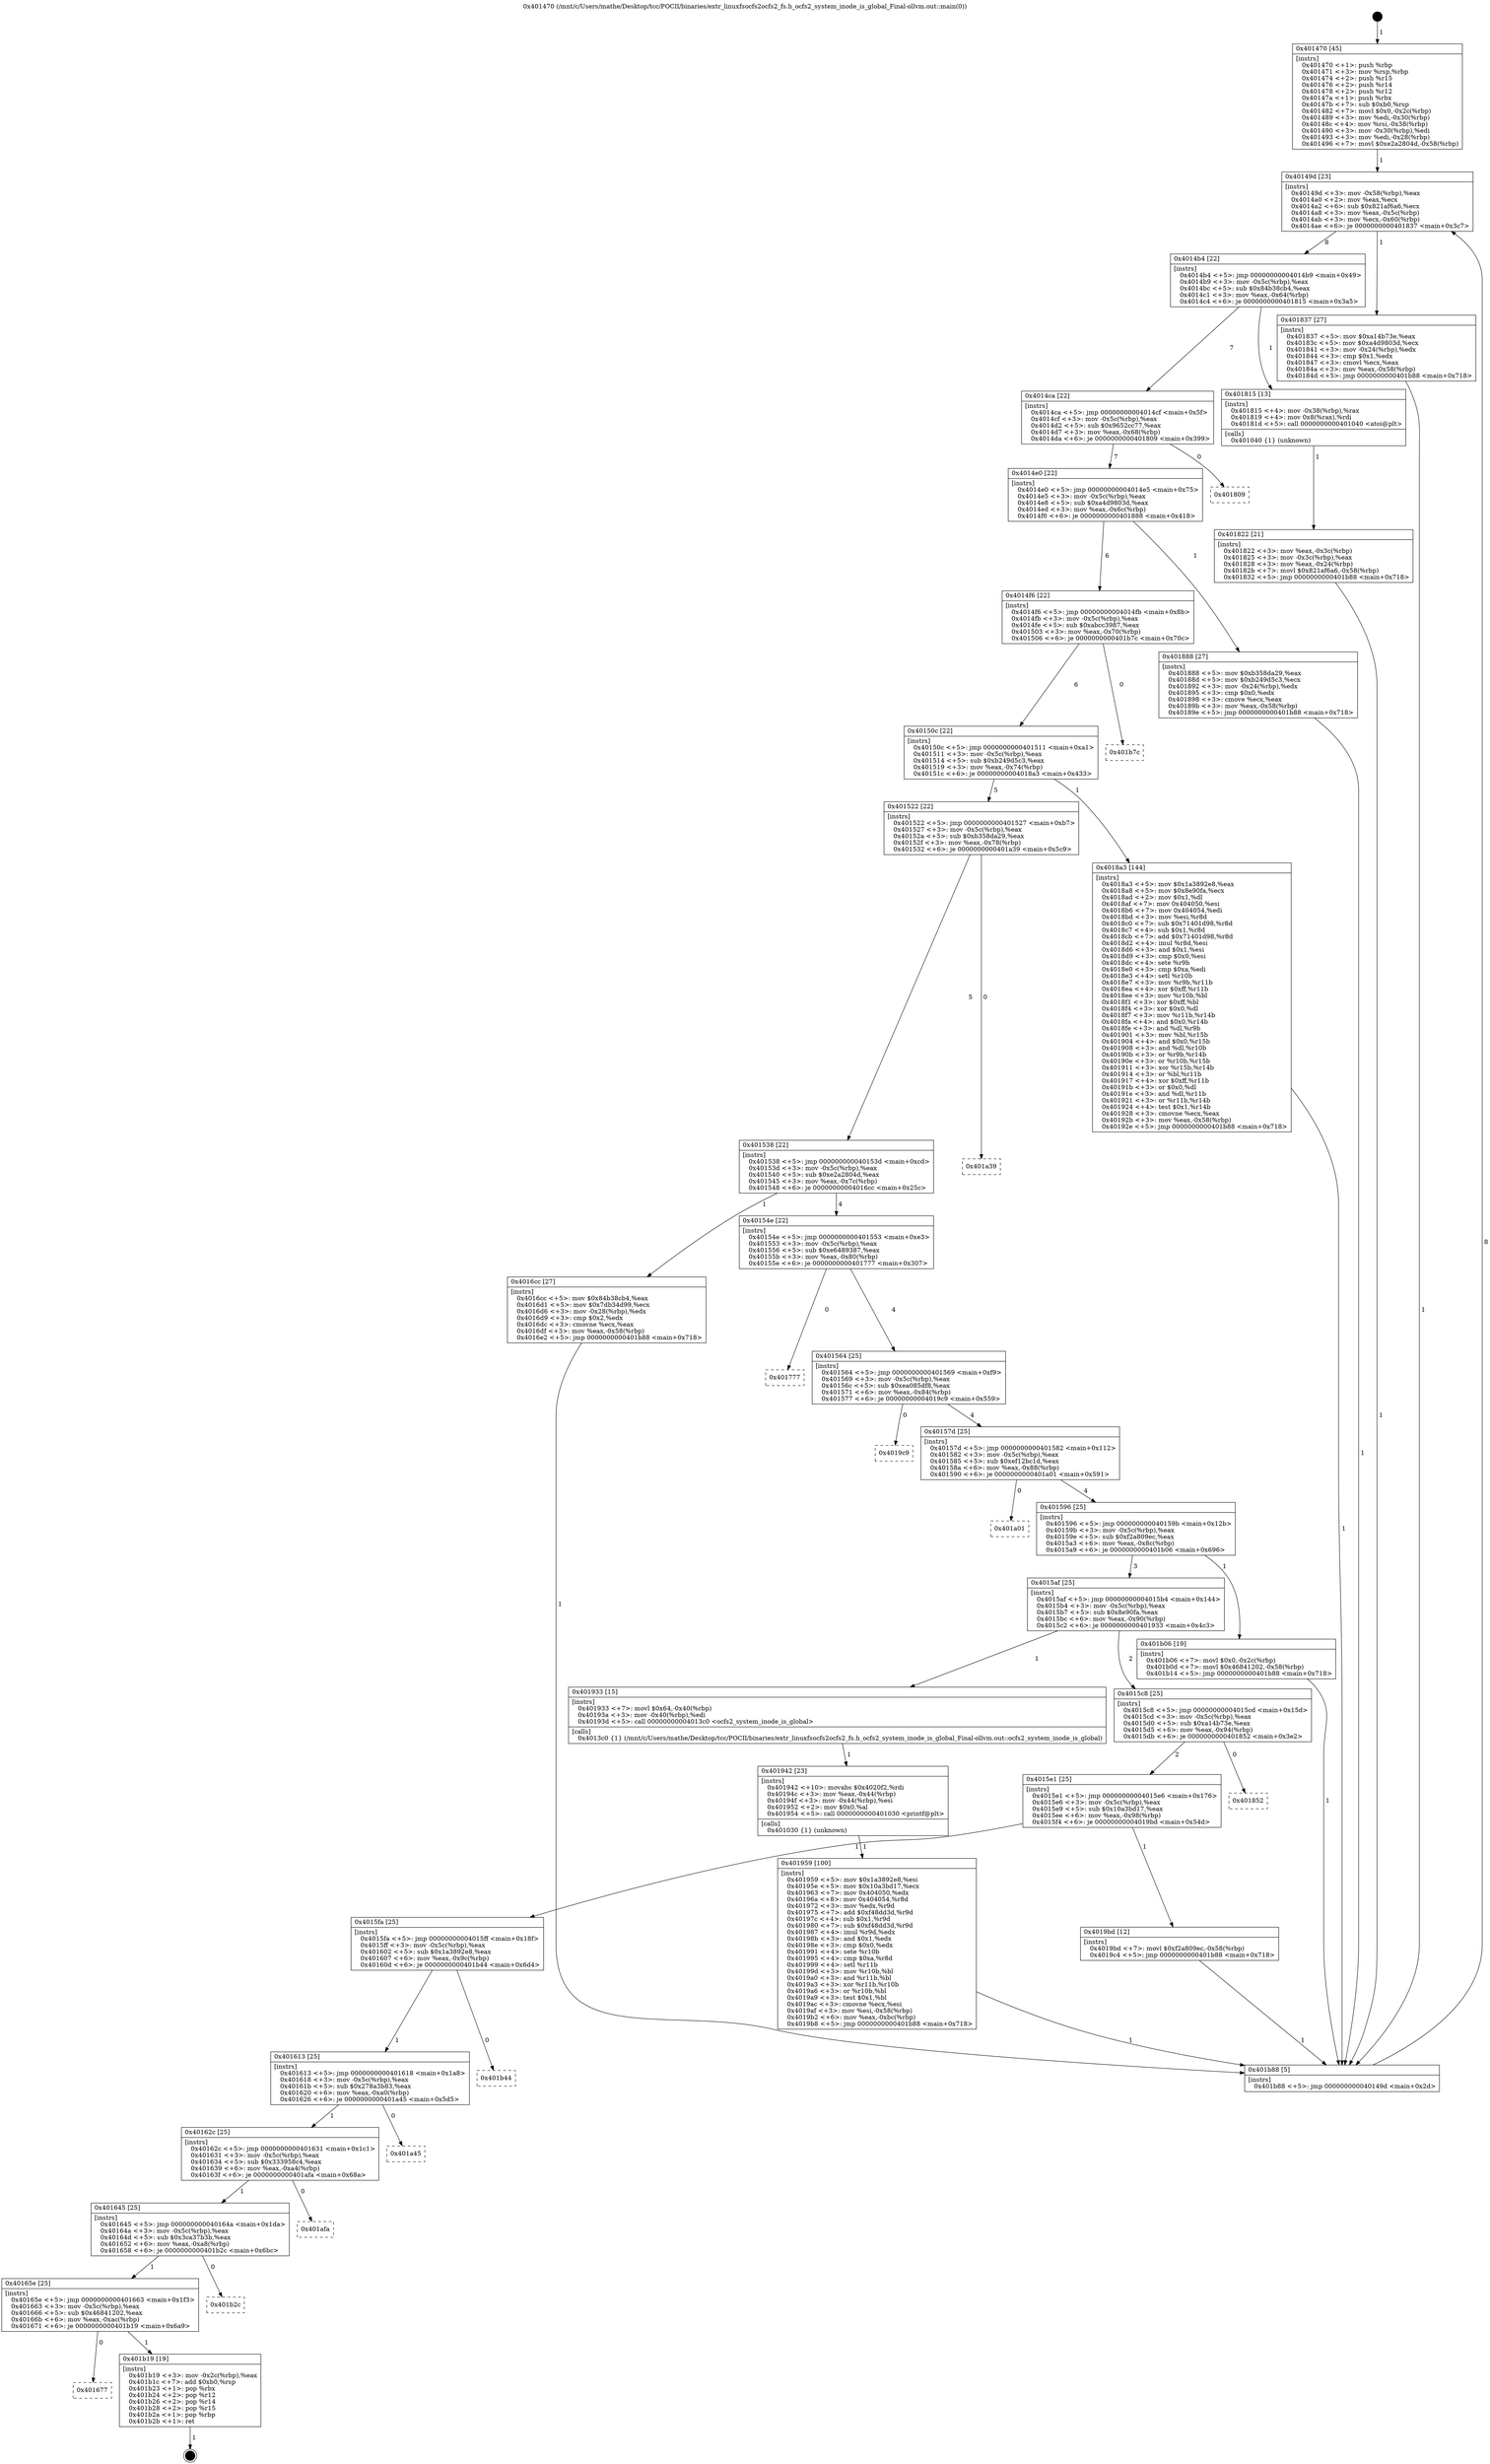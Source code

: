 digraph "0x401470" {
  label = "0x401470 (/mnt/c/Users/mathe/Desktop/tcc/POCII/binaries/extr_linuxfsocfs2ocfs2_fs.h_ocfs2_system_inode_is_global_Final-ollvm.out::main(0))"
  labelloc = "t"
  node[shape=record]

  Entry [label="",width=0.3,height=0.3,shape=circle,fillcolor=black,style=filled]
  "0x40149d" [label="{
     0x40149d [23]\l
     | [instrs]\l
     &nbsp;&nbsp;0x40149d \<+3\>: mov -0x58(%rbp),%eax\l
     &nbsp;&nbsp;0x4014a0 \<+2\>: mov %eax,%ecx\l
     &nbsp;&nbsp;0x4014a2 \<+6\>: sub $0x821af6a6,%ecx\l
     &nbsp;&nbsp;0x4014a8 \<+3\>: mov %eax,-0x5c(%rbp)\l
     &nbsp;&nbsp;0x4014ab \<+3\>: mov %ecx,-0x60(%rbp)\l
     &nbsp;&nbsp;0x4014ae \<+6\>: je 0000000000401837 \<main+0x3c7\>\l
  }"]
  "0x401837" [label="{
     0x401837 [27]\l
     | [instrs]\l
     &nbsp;&nbsp;0x401837 \<+5\>: mov $0xa14b73e,%eax\l
     &nbsp;&nbsp;0x40183c \<+5\>: mov $0xa4d9803d,%ecx\l
     &nbsp;&nbsp;0x401841 \<+3\>: mov -0x24(%rbp),%edx\l
     &nbsp;&nbsp;0x401844 \<+3\>: cmp $0x1,%edx\l
     &nbsp;&nbsp;0x401847 \<+3\>: cmovl %ecx,%eax\l
     &nbsp;&nbsp;0x40184a \<+3\>: mov %eax,-0x58(%rbp)\l
     &nbsp;&nbsp;0x40184d \<+5\>: jmp 0000000000401b88 \<main+0x718\>\l
  }"]
  "0x4014b4" [label="{
     0x4014b4 [22]\l
     | [instrs]\l
     &nbsp;&nbsp;0x4014b4 \<+5\>: jmp 00000000004014b9 \<main+0x49\>\l
     &nbsp;&nbsp;0x4014b9 \<+3\>: mov -0x5c(%rbp),%eax\l
     &nbsp;&nbsp;0x4014bc \<+5\>: sub $0x84b38cb4,%eax\l
     &nbsp;&nbsp;0x4014c1 \<+3\>: mov %eax,-0x64(%rbp)\l
     &nbsp;&nbsp;0x4014c4 \<+6\>: je 0000000000401815 \<main+0x3a5\>\l
  }"]
  Exit [label="",width=0.3,height=0.3,shape=circle,fillcolor=black,style=filled,peripheries=2]
  "0x401815" [label="{
     0x401815 [13]\l
     | [instrs]\l
     &nbsp;&nbsp;0x401815 \<+4\>: mov -0x38(%rbp),%rax\l
     &nbsp;&nbsp;0x401819 \<+4\>: mov 0x8(%rax),%rdi\l
     &nbsp;&nbsp;0x40181d \<+5\>: call 0000000000401040 \<atoi@plt\>\l
     | [calls]\l
     &nbsp;&nbsp;0x401040 \{1\} (unknown)\l
  }"]
  "0x4014ca" [label="{
     0x4014ca [22]\l
     | [instrs]\l
     &nbsp;&nbsp;0x4014ca \<+5\>: jmp 00000000004014cf \<main+0x5f\>\l
     &nbsp;&nbsp;0x4014cf \<+3\>: mov -0x5c(%rbp),%eax\l
     &nbsp;&nbsp;0x4014d2 \<+5\>: sub $0x9652cc77,%eax\l
     &nbsp;&nbsp;0x4014d7 \<+3\>: mov %eax,-0x68(%rbp)\l
     &nbsp;&nbsp;0x4014da \<+6\>: je 0000000000401809 \<main+0x399\>\l
  }"]
  "0x401677" [label="{
     0x401677\l
  }", style=dashed]
  "0x401809" [label="{
     0x401809\l
  }", style=dashed]
  "0x4014e0" [label="{
     0x4014e0 [22]\l
     | [instrs]\l
     &nbsp;&nbsp;0x4014e0 \<+5\>: jmp 00000000004014e5 \<main+0x75\>\l
     &nbsp;&nbsp;0x4014e5 \<+3\>: mov -0x5c(%rbp),%eax\l
     &nbsp;&nbsp;0x4014e8 \<+5\>: sub $0xa4d9803d,%eax\l
     &nbsp;&nbsp;0x4014ed \<+3\>: mov %eax,-0x6c(%rbp)\l
     &nbsp;&nbsp;0x4014f0 \<+6\>: je 0000000000401888 \<main+0x418\>\l
  }"]
  "0x401b19" [label="{
     0x401b19 [19]\l
     | [instrs]\l
     &nbsp;&nbsp;0x401b19 \<+3\>: mov -0x2c(%rbp),%eax\l
     &nbsp;&nbsp;0x401b1c \<+7\>: add $0xb0,%rsp\l
     &nbsp;&nbsp;0x401b23 \<+1\>: pop %rbx\l
     &nbsp;&nbsp;0x401b24 \<+2\>: pop %r12\l
     &nbsp;&nbsp;0x401b26 \<+2\>: pop %r14\l
     &nbsp;&nbsp;0x401b28 \<+2\>: pop %r15\l
     &nbsp;&nbsp;0x401b2a \<+1\>: pop %rbp\l
     &nbsp;&nbsp;0x401b2b \<+1\>: ret\l
  }"]
  "0x401888" [label="{
     0x401888 [27]\l
     | [instrs]\l
     &nbsp;&nbsp;0x401888 \<+5\>: mov $0xb358da29,%eax\l
     &nbsp;&nbsp;0x40188d \<+5\>: mov $0xb249d5c3,%ecx\l
     &nbsp;&nbsp;0x401892 \<+3\>: mov -0x24(%rbp),%edx\l
     &nbsp;&nbsp;0x401895 \<+3\>: cmp $0x0,%edx\l
     &nbsp;&nbsp;0x401898 \<+3\>: cmove %ecx,%eax\l
     &nbsp;&nbsp;0x40189b \<+3\>: mov %eax,-0x58(%rbp)\l
     &nbsp;&nbsp;0x40189e \<+5\>: jmp 0000000000401b88 \<main+0x718\>\l
  }"]
  "0x4014f6" [label="{
     0x4014f6 [22]\l
     | [instrs]\l
     &nbsp;&nbsp;0x4014f6 \<+5\>: jmp 00000000004014fb \<main+0x8b\>\l
     &nbsp;&nbsp;0x4014fb \<+3\>: mov -0x5c(%rbp),%eax\l
     &nbsp;&nbsp;0x4014fe \<+5\>: sub $0xabcc3987,%eax\l
     &nbsp;&nbsp;0x401503 \<+3\>: mov %eax,-0x70(%rbp)\l
     &nbsp;&nbsp;0x401506 \<+6\>: je 0000000000401b7c \<main+0x70c\>\l
  }"]
  "0x40165e" [label="{
     0x40165e [25]\l
     | [instrs]\l
     &nbsp;&nbsp;0x40165e \<+5\>: jmp 0000000000401663 \<main+0x1f3\>\l
     &nbsp;&nbsp;0x401663 \<+3\>: mov -0x5c(%rbp),%eax\l
     &nbsp;&nbsp;0x401666 \<+5\>: sub $0x46841202,%eax\l
     &nbsp;&nbsp;0x40166b \<+6\>: mov %eax,-0xac(%rbp)\l
     &nbsp;&nbsp;0x401671 \<+6\>: je 0000000000401b19 \<main+0x6a9\>\l
  }"]
  "0x401b7c" [label="{
     0x401b7c\l
  }", style=dashed]
  "0x40150c" [label="{
     0x40150c [22]\l
     | [instrs]\l
     &nbsp;&nbsp;0x40150c \<+5\>: jmp 0000000000401511 \<main+0xa1\>\l
     &nbsp;&nbsp;0x401511 \<+3\>: mov -0x5c(%rbp),%eax\l
     &nbsp;&nbsp;0x401514 \<+5\>: sub $0xb249d5c3,%eax\l
     &nbsp;&nbsp;0x401519 \<+3\>: mov %eax,-0x74(%rbp)\l
     &nbsp;&nbsp;0x40151c \<+6\>: je 00000000004018a3 \<main+0x433\>\l
  }"]
  "0x401b2c" [label="{
     0x401b2c\l
  }", style=dashed]
  "0x4018a3" [label="{
     0x4018a3 [144]\l
     | [instrs]\l
     &nbsp;&nbsp;0x4018a3 \<+5\>: mov $0x1a3892e8,%eax\l
     &nbsp;&nbsp;0x4018a8 \<+5\>: mov $0x8e90fa,%ecx\l
     &nbsp;&nbsp;0x4018ad \<+2\>: mov $0x1,%dl\l
     &nbsp;&nbsp;0x4018af \<+7\>: mov 0x404050,%esi\l
     &nbsp;&nbsp;0x4018b6 \<+7\>: mov 0x404054,%edi\l
     &nbsp;&nbsp;0x4018bd \<+3\>: mov %esi,%r8d\l
     &nbsp;&nbsp;0x4018c0 \<+7\>: sub $0x71401d98,%r8d\l
     &nbsp;&nbsp;0x4018c7 \<+4\>: sub $0x1,%r8d\l
     &nbsp;&nbsp;0x4018cb \<+7\>: add $0x71401d98,%r8d\l
     &nbsp;&nbsp;0x4018d2 \<+4\>: imul %r8d,%esi\l
     &nbsp;&nbsp;0x4018d6 \<+3\>: and $0x1,%esi\l
     &nbsp;&nbsp;0x4018d9 \<+3\>: cmp $0x0,%esi\l
     &nbsp;&nbsp;0x4018dc \<+4\>: sete %r9b\l
     &nbsp;&nbsp;0x4018e0 \<+3\>: cmp $0xa,%edi\l
     &nbsp;&nbsp;0x4018e3 \<+4\>: setl %r10b\l
     &nbsp;&nbsp;0x4018e7 \<+3\>: mov %r9b,%r11b\l
     &nbsp;&nbsp;0x4018ea \<+4\>: xor $0xff,%r11b\l
     &nbsp;&nbsp;0x4018ee \<+3\>: mov %r10b,%bl\l
     &nbsp;&nbsp;0x4018f1 \<+3\>: xor $0xff,%bl\l
     &nbsp;&nbsp;0x4018f4 \<+3\>: xor $0x0,%dl\l
     &nbsp;&nbsp;0x4018f7 \<+3\>: mov %r11b,%r14b\l
     &nbsp;&nbsp;0x4018fa \<+4\>: and $0x0,%r14b\l
     &nbsp;&nbsp;0x4018fe \<+3\>: and %dl,%r9b\l
     &nbsp;&nbsp;0x401901 \<+3\>: mov %bl,%r15b\l
     &nbsp;&nbsp;0x401904 \<+4\>: and $0x0,%r15b\l
     &nbsp;&nbsp;0x401908 \<+3\>: and %dl,%r10b\l
     &nbsp;&nbsp;0x40190b \<+3\>: or %r9b,%r14b\l
     &nbsp;&nbsp;0x40190e \<+3\>: or %r10b,%r15b\l
     &nbsp;&nbsp;0x401911 \<+3\>: xor %r15b,%r14b\l
     &nbsp;&nbsp;0x401914 \<+3\>: or %bl,%r11b\l
     &nbsp;&nbsp;0x401917 \<+4\>: xor $0xff,%r11b\l
     &nbsp;&nbsp;0x40191b \<+3\>: or $0x0,%dl\l
     &nbsp;&nbsp;0x40191e \<+3\>: and %dl,%r11b\l
     &nbsp;&nbsp;0x401921 \<+3\>: or %r11b,%r14b\l
     &nbsp;&nbsp;0x401924 \<+4\>: test $0x1,%r14b\l
     &nbsp;&nbsp;0x401928 \<+3\>: cmovne %ecx,%eax\l
     &nbsp;&nbsp;0x40192b \<+3\>: mov %eax,-0x58(%rbp)\l
     &nbsp;&nbsp;0x40192e \<+5\>: jmp 0000000000401b88 \<main+0x718\>\l
  }"]
  "0x401522" [label="{
     0x401522 [22]\l
     | [instrs]\l
     &nbsp;&nbsp;0x401522 \<+5\>: jmp 0000000000401527 \<main+0xb7\>\l
     &nbsp;&nbsp;0x401527 \<+3\>: mov -0x5c(%rbp),%eax\l
     &nbsp;&nbsp;0x40152a \<+5\>: sub $0xb358da29,%eax\l
     &nbsp;&nbsp;0x40152f \<+3\>: mov %eax,-0x78(%rbp)\l
     &nbsp;&nbsp;0x401532 \<+6\>: je 0000000000401a39 \<main+0x5c9\>\l
  }"]
  "0x401645" [label="{
     0x401645 [25]\l
     | [instrs]\l
     &nbsp;&nbsp;0x401645 \<+5\>: jmp 000000000040164a \<main+0x1da\>\l
     &nbsp;&nbsp;0x40164a \<+3\>: mov -0x5c(%rbp),%eax\l
     &nbsp;&nbsp;0x40164d \<+5\>: sub $0x3ca37b3b,%eax\l
     &nbsp;&nbsp;0x401652 \<+6\>: mov %eax,-0xa8(%rbp)\l
     &nbsp;&nbsp;0x401658 \<+6\>: je 0000000000401b2c \<main+0x6bc\>\l
  }"]
  "0x401a39" [label="{
     0x401a39\l
  }", style=dashed]
  "0x401538" [label="{
     0x401538 [22]\l
     | [instrs]\l
     &nbsp;&nbsp;0x401538 \<+5\>: jmp 000000000040153d \<main+0xcd\>\l
     &nbsp;&nbsp;0x40153d \<+3\>: mov -0x5c(%rbp),%eax\l
     &nbsp;&nbsp;0x401540 \<+5\>: sub $0xe2a2804d,%eax\l
     &nbsp;&nbsp;0x401545 \<+3\>: mov %eax,-0x7c(%rbp)\l
     &nbsp;&nbsp;0x401548 \<+6\>: je 00000000004016cc \<main+0x25c\>\l
  }"]
  "0x401afa" [label="{
     0x401afa\l
  }", style=dashed]
  "0x4016cc" [label="{
     0x4016cc [27]\l
     | [instrs]\l
     &nbsp;&nbsp;0x4016cc \<+5\>: mov $0x84b38cb4,%eax\l
     &nbsp;&nbsp;0x4016d1 \<+5\>: mov $0x7db34d99,%ecx\l
     &nbsp;&nbsp;0x4016d6 \<+3\>: mov -0x28(%rbp),%edx\l
     &nbsp;&nbsp;0x4016d9 \<+3\>: cmp $0x2,%edx\l
     &nbsp;&nbsp;0x4016dc \<+3\>: cmovne %ecx,%eax\l
     &nbsp;&nbsp;0x4016df \<+3\>: mov %eax,-0x58(%rbp)\l
     &nbsp;&nbsp;0x4016e2 \<+5\>: jmp 0000000000401b88 \<main+0x718\>\l
  }"]
  "0x40154e" [label="{
     0x40154e [22]\l
     | [instrs]\l
     &nbsp;&nbsp;0x40154e \<+5\>: jmp 0000000000401553 \<main+0xe3\>\l
     &nbsp;&nbsp;0x401553 \<+3\>: mov -0x5c(%rbp),%eax\l
     &nbsp;&nbsp;0x401556 \<+5\>: sub $0xe6489387,%eax\l
     &nbsp;&nbsp;0x40155b \<+3\>: mov %eax,-0x80(%rbp)\l
     &nbsp;&nbsp;0x40155e \<+6\>: je 0000000000401777 \<main+0x307\>\l
  }"]
  "0x401b88" [label="{
     0x401b88 [5]\l
     | [instrs]\l
     &nbsp;&nbsp;0x401b88 \<+5\>: jmp 000000000040149d \<main+0x2d\>\l
  }"]
  "0x401470" [label="{
     0x401470 [45]\l
     | [instrs]\l
     &nbsp;&nbsp;0x401470 \<+1\>: push %rbp\l
     &nbsp;&nbsp;0x401471 \<+3\>: mov %rsp,%rbp\l
     &nbsp;&nbsp;0x401474 \<+2\>: push %r15\l
     &nbsp;&nbsp;0x401476 \<+2\>: push %r14\l
     &nbsp;&nbsp;0x401478 \<+2\>: push %r12\l
     &nbsp;&nbsp;0x40147a \<+1\>: push %rbx\l
     &nbsp;&nbsp;0x40147b \<+7\>: sub $0xb0,%rsp\l
     &nbsp;&nbsp;0x401482 \<+7\>: movl $0x0,-0x2c(%rbp)\l
     &nbsp;&nbsp;0x401489 \<+3\>: mov %edi,-0x30(%rbp)\l
     &nbsp;&nbsp;0x40148c \<+4\>: mov %rsi,-0x38(%rbp)\l
     &nbsp;&nbsp;0x401490 \<+3\>: mov -0x30(%rbp),%edi\l
     &nbsp;&nbsp;0x401493 \<+3\>: mov %edi,-0x28(%rbp)\l
     &nbsp;&nbsp;0x401496 \<+7\>: movl $0xe2a2804d,-0x58(%rbp)\l
  }"]
  "0x401822" [label="{
     0x401822 [21]\l
     | [instrs]\l
     &nbsp;&nbsp;0x401822 \<+3\>: mov %eax,-0x3c(%rbp)\l
     &nbsp;&nbsp;0x401825 \<+3\>: mov -0x3c(%rbp),%eax\l
     &nbsp;&nbsp;0x401828 \<+3\>: mov %eax,-0x24(%rbp)\l
     &nbsp;&nbsp;0x40182b \<+7\>: movl $0x821af6a6,-0x58(%rbp)\l
     &nbsp;&nbsp;0x401832 \<+5\>: jmp 0000000000401b88 \<main+0x718\>\l
  }"]
  "0x40162c" [label="{
     0x40162c [25]\l
     | [instrs]\l
     &nbsp;&nbsp;0x40162c \<+5\>: jmp 0000000000401631 \<main+0x1c1\>\l
     &nbsp;&nbsp;0x401631 \<+3\>: mov -0x5c(%rbp),%eax\l
     &nbsp;&nbsp;0x401634 \<+5\>: sub $0x333958c4,%eax\l
     &nbsp;&nbsp;0x401639 \<+6\>: mov %eax,-0xa4(%rbp)\l
     &nbsp;&nbsp;0x40163f \<+6\>: je 0000000000401afa \<main+0x68a\>\l
  }"]
  "0x401777" [label="{
     0x401777\l
  }", style=dashed]
  "0x401564" [label="{
     0x401564 [25]\l
     | [instrs]\l
     &nbsp;&nbsp;0x401564 \<+5\>: jmp 0000000000401569 \<main+0xf9\>\l
     &nbsp;&nbsp;0x401569 \<+3\>: mov -0x5c(%rbp),%eax\l
     &nbsp;&nbsp;0x40156c \<+5\>: sub $0xea085df8,%eax\l
     &nbsp;&nbsp;0x401571 \<+6\>: mov %eax,-0x84(%rbp)\l
     &nbsp;&nbsp;0x401577 \<+6\>: je 00000000004019c9 \<main+0x559\>\l
  }"]
  "0x401a45" [label="{
     0x401a45\l
  }", style=dashed]
  "0x4019c9" [label="{
     0x4019c9\l
  }", style=dashed]
  "0x40157d" [label="{
     0x40157d [25]\l
     | [instrs]\l
     &nbsp;&nbsp;0x40157d \<+5\>: jmp 0000000000401582 \<main+0x112\>\l
     &nbsp;&nbsp;0x401582 \<+3\>: mov -0x5c(%rbp),%eax\l
     &nbsp;&nbsp;0x401585 \<+5\>: sub $0xef12bc1d,%eax\l
     &nbsp;&nbsp;0x40158a \<+6\>: mov %eax,-0x88(%rbp)\l
     &nbsp;&nbsp;0x401590 \<+6\>: je 0000000000401a01 \<main+0x591\>\l
  }"]
  "0x401613" [label="{
     0x401613 [25]\l
     | [instrs]\l
     &nbsp;&nbsp;0x401613 \<+5\>: jmp 0000000000401618 \<main+0x1a8\>\l
     &nbsp;&nbsp;0x401618 \<+3\>: mov -0x5c(%rbp),%eax\l
     &nbsp;&nbsp;0x40161b \<+5\>: sub $0x278a3b83,%eax\l
     &nbsp;&nbsp;0x401620 \<+6\>: mov %eax,-0xa0(%rbp)\l
     &nbsp;&nbsp;0x401626 \<+6\>: je 0000000000401a45 \<main+0x5d5\>\l
  }"]
  "0x401a01" [label="{
     0x401a01\l
  }", style=dashed]
  "0x401596" [label="{
     0x401596 [25]\l
     | [instrs]\l
     &nbsp;&nbsp;0x401596 \<+5\>: jmp 000000000040159b \<main+0x12b\>\l
     &nbsp;&nbsp;0x40159b \<+3\>: mov -0x5c(%rbp),%eax\l
     &nbsp;&nbsp;0x40159e \<+5\>: sub $0xf2a809ec,%eax\l
     &nbsp;&nbsp;0x4015a3 \<+6\>: mov %eax,-0x8c(%rbp)\l
     &nbsp;&nbsp;0x4015a9 \<+6\>: je 0000000000401b06 \<main+0x696\>\l
  }"]
  "0x401b44" [label="{
     0x401b44\l
  }", style=dashed]
  "0x401b06" [label="{
     0x401b06 [19]\l
     | [instrs]\l
     &nbsp;&nbsp;0x401b06 \<+7\>: movl $0x0,-0x2c(%rbp)\l
     &nbsp;&nbsp;0x401b0d \<+7\>: movl $0x46841202,-0x58(%rbp)\l
     &nbsp;&nbsp;0x401b14 \<+5\>: jmp 0000000000401b88 \<main+0x718\>\l
  }"]
  "0x4015af" [label="{
     0x4015af [25]\l
     | [instrs]\l
     &nbsp;&nbsp;0x4015af \<+5\>: jmp 00000000004015b4 \<main+0x144\>\l
     &nbsp;&nbsp;0x4015b4 \<+3\>: mov -0x5c(%rbp),%eax\l
     &nbsp;&nbsp;0x4015b7 \<+5\>: sub $0x8e90fa,%eax\l
     &nbsp;&nbsp;0x4015bc \<+6\>: mov %eax,-0x90(%rbp)\l
     &nbsp;&nbsp;0x4015c2 \<+6\>: je 0000000000401933 \<main+0x4c3\>\l
  }"]
  "0x4015fa" [label="{
     0x4015fa [25]\l
     | [instrs]\l
     &nbsp;&nbsp;0x4015fa \<+5\>: jmp 00000000004015ff \<main+0x18f\>\l
     &nbsp;&nbsp;0x4015ff \<+3\>: mov -0x5c(%rbp),%eax\l
     &nbsp;&nbsp;0x401602 \<+5\>: sub $0x1a3892e8,%eax\l
     &nbsp;&nbsp;0x401607 \<+6\>: mov %eax,-0x9c(%rbp)\l
     &nbsp;&nbsp;0x40160d \<+6\>: je 0000000000401b44 \<main+0x6d4\>\l
  }"]
  "0x401933" [label="{
     0x401933 [15]\l
     | [instrs]\l
     &nbsp;&nbsp;0x401933 \<+7\>: movl $0x64,-0x40(%rbp)\l
     &nbsp;&nbsp;0x40193a \<+3\>: mov -0x40(%rbp),%edi\l
     &nbsp;&nbsp;0x40193d \<+5\>: call 00000000004013c0 \<ocfs2_system_inode_is_global\>\l
     | [calls]\l
     &nbsp;&nbsp;0x4013c0 \{1\} (/mnt/c/Users/mathe/Desktop/tcc/POCII/binaries/extr_linuxfsocfs2ocfs2_fs.h_ocfs2_system_inode_is_global_Final-ollvm.out::ocfs2_system_inode_is_global)\l
  }"]
  "0x4015c8" [label="{
     0x4015c8 [25]\l
     | [instrs]\l
     &nbsp;&nbsp;0x4015c8 \<+5\>: jmp 00000000004015cd \<main+0x15d\>\l
     &nbsp;&nbsp;0x4015cd \<+3\>: mov -0x5c(%rbp),%eax\l
     &nbsp;&nbsp;0x4015d0 \<+5\>: sub $0xa14b73e,%eax\l
     &nbsp;&nbsp;0x4015d5 \<+6\>: mov %eax,-0x94(%rbp)\l
     &nbsp;&nbsp;0x4015db \<+6\>: je 0000000000401852 \<main+0x3e2\>\l
  }"]
  "0x401942" [label="{
     0x401942 [23]\l
     | [instrs]\l
     &nbsp;&nbsp;0x401942 \<+10\>: movabs $0x4020f2,%rdi\l
     &nbsp;&nbsp;0x40194c \<+3\>: mov %eax,-0x44(%rbp)\l
     &nbsp;&nbsp;0x40194f \<+3\>: mov -0x44(%rbp),%esi\l
     &nbsp;&nbsp;0x401952 \<+2\>: mov $0x0,%al\l
     &nbsp;&nbsp;0x401954 \<+5\>: call 0000000000401030 \<printf@plt\>\l
     | [calls]\l
     &nbsp;&nbsp;0x401030 \{1\} (unknown)\l
  }"]
  "0x401959" [label="{
     0x401959 [100]\l
     | [instrs]\l
     &nbsp;&nbsp;0x401959 \<+5\>: mov $0x1a3892e8,%esi\l
     &nbsp;&nbsp;0x40195e \<+5\>: mov $0x10a3bd17,%ecx\l
     &nbsp;&nbsp;0x401963 \<+7\>: mov 0x404050,%edx\l
     &nbsp;&nbsp;0x40196a \<+8\>: mov 0x404054,%r8d\l
     &nbsp;&nbsp;0x401972 \<+3\>: mov %edx,%r9d\l
     &nbsp;&nbsp;0x401975 \<+7\>: add $0xf48dd3d,%r9d\l
     &nbsp;&nbsp;0x40197c \<+4\>: sub $0x1,%r9d\l
     &nbsp;&nbsp;0x401980 \<+7\>: sub $0xf48dd3d,%r9d\l
     &nbsp;&nbsp;0x401987 \<+4\>: imul %r9d,%edx\l
     &nbsp;&nbsp;0x40198b \<+3\>: and $0x1,%edx\l
     &nbsp;&nbsp;0x40198e \<+3\>: cmp $0x0,%edx\l
     &nbsp;&nbsp;0x401991 \<+4\>: sete %r10b\l
     &nbsp;&nbsp;0x401995 \<+4\>: cmp $0xa,%r8d\l
     &nbsp;&nbsp;0x401999 \<+4\>: setl %r11b\l
     &nbsp;&nbsp;0x40199d \<+3\>: mov %r10b,%bl\l
     &nbsp;&nbsp;0x4019a0 \<+3\>: and %r11b,%bl\l
     &nbsp;&nbsp;0x4019a3 \<+3\>: xor %r11b,%r10b\l
     &nbsp;&nbsp;0x4019a6 \<+3\>: or %r10b,%bl\l
     &nbsp;&nbsp;0x4019a9 \<+3\>: test $0x1,%bl\l
     &nbsp;&nbsp;0x4019ac \<+3\>: cmovne %ecx,%esi\l
     &nbsp;&nbsp;0x4019af \<+3\>: mov %esi,-0x58(%rbp)\l
     &nbsp;&nbsp;0x4019b2 \<+6\>: mov %eax,-0xbc(%rbp)\l
     &nbsp;&nbsp;0x4019b8 \<+5\>: jmp 0000000000401b88 \<main+0x718\>\l
  }"]
  "0x4019bd" [label="{
     0x4019bd [12]\l
     | [instrs]\l
     &nbsp;&nbsp;0x4019bd \<+7\>: movl $0xf2a809ec,-0x58(%rbp)\l
     &nbsp;&nbsp;0x4019c4 \<+5\>: jmp 0000000000401b88 \<main+0x718\>\l
  }"]
  "0x401852" [label="{
     0x401852\l
  }", style=dashed]
  "0x4015e1" [label="{
     0x4015e1 [25]\l
     | [instrs]\l
     &nbsp;&nbsp;0x4015e1 \<+5\>: jmp 00000000004015e6 \<main+0x176\>\l
     &nbsp;&nbsp;0x4015e6 \<+3\>: mov -0x5c(%rbp),%eax\l
     &nbsp;&nbsp;0x4015e9 \<+5\>: sub $0x10a3bd17,%eax\l
     &nbsp;&nbsp;0x4015ee \<+6\>: mov %eax,-0x98(%rbp)\l
     &nbsp;&nbsp;0x4015f4 \<+6\>: je 00000000004019bd \<main+0x54d\>\l
  }"]
  Entry -> "0x401470" [label=" 1"]
  "0x40149d" -> "0x401837" [label=" 1"]
  "0x40149d" -> "0x4014b4" [label=" 8"]
  "0x401b19" -> Exit [label=" 1"]
  "0x4014b4" -> "0x401815" [label=" 1"]
  "0x4014b4" -> "0x4014ca" [label=" 7"]
  "0x40165e" -> "0x401677" [label=" 0"]
  "0x4014ca" -> "0x401809" [label=" 0"]
  "0x4014ca" -> "0x4014e0" [label=" 7"]
  "0x40165e" -> "0x401b19" [label=" 1"]
  "0x4014e0" -> "0x401888" [label=" 1"]
  "0x4014e0" -> "0x4014f6" [label=" 6"]
  "0x401645" -> "0x40165e" [label=" 1"]
  "0x4014f6" -> "0x401b7c" [label=" 0"]
  "0x4014f6" -> "0x40150c" [label=" 6"]
  "0x401645" -> "0x401b2c" [label=" 0"]
  "0x40150c" -> "0x4018a3" [label=" 1"]
  "0x40150c" -> "0x401522" [label=" 5"]
  "0x40162c" -> "0x401645" [label=" 1"]
  "0x401522" -> "0x401a39" [label=" 0"]
  "0x401522" -> "0x401538" [label=" 5"]
  "0x40162c" -> "0x401afa" [label=" 0"]
  "0x401538" -> "0x4016cc" [label=" 1"]
  "0x401538" -> "0x40154e" [label=" 4"]
  "0x4016cc" -> "0x401b88" [label=" 1"]
  "0x401470" -> "0x40149d" [label=" 1"]
  "0x401b88" -> "0x40149d" [label=" 8"]
  "0x401815" -> "0x401822" [label=" 1"]
  "0x401822" -> "0x401b88" [label=" 1"]
  "0x401837" -> "0x401b88" [label=" 1"]
  "0x401888" -> "0x401b88" [label=" 1"]
  "0x4018a3" -> "0x401b88" [label=" 1"]
  "0x401613" -> "0x40162c" [label=" 1"]
  "0x40154e" -> "0x401777" [label=" 0"]
  "0x40154e" -> "0x401564" [label=" 4"]
  "0x401613" -> "0x401a45" [label=" 0"]
  "0x401564" -> "0x4019c9" [label=" 0"]
  "0x401564" -> "0x40157d" [label=" 4"]
  "0x4015fa" -> "0x401613" [label=" 1"]
  "0x40157d" -> "0x401a01" [label=" 0"]
  "0x40157d" -> "0x401596" [label=" 4"]
  "0x4015fa" -> "0x401b44" [label=" 0"]
  "0x401596" -> "0x401b06" [label=" 1"]
  "0x401596" -> "0x4015af" [label=" 3"]
  "0x401b06" -> "0x401b88" [label=" 1"]
  "0x4015af" -> "0x401933" [label=" 1"]
  "0x4015af" -> "0x4015c8" [label=" 2"]
  "0x401933" -> "0x401942" [label=" 1"]
  "0x401942" -> "0x401959" [label=" 1"]
  "0x401959" -> "0x401b88" [label=" 1"]
  "0x4019bd" -> "0x401b88" [label=" 1"]
  "0x4015c8" -> "0x401852" [label=" 0"]
  "0x4015c8" -> "0x4015e1" [label=" 2"]
  "0x4015e1" -> "0x4015fa" [label=" 1"]
  "0x4015e1" -> "0x4019bd" [label=" 1"]
}
